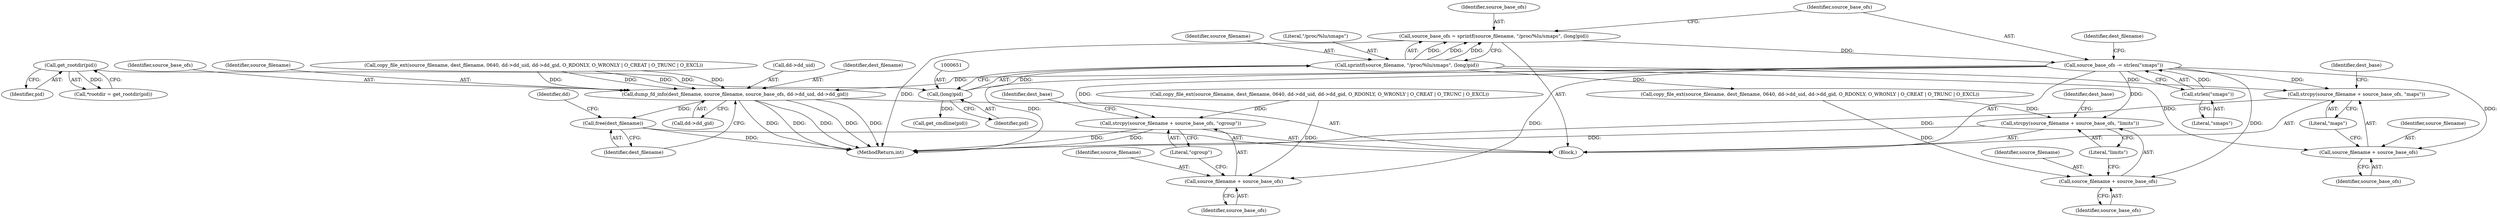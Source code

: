 digraph "0_abrt_17cb66b13997b0159b4253b3f5722db79f476d68@API" {
"1000653" [label="(Call,source_base_ofs -= strlen(\"smaps\"))"];
"1000655" [label="(Call,strlen(\"smaps\"))"];
"1000645" [label="(Call,source_base_ofs = sprintf(source_filename, \"/proc/%lu/smaps\", (long)pid))"];
"1000647" [label="(Call,sprintf(source_filename, \"/proc/%lu/smaps\", (long)pid))"];
"1000650" [label="(Call,(long)pid)"];
"1000628" [label="(Call,get_rootdir(pid))"];
"1000673" [label="(Call,strcpy(source_filename + source_base_ofs, \"maps\"))"];
"1000674" [label="(Call,source_filename + source_base_ofs)"];
"1000699" [label="(Call,strcpy(source_filename + source_base_ofs, \"limits\"))"];
"1000700" [label="(Call,source_filename + source_base_ofs)"];
"1000725" [label="(Call,strcpy(source_filename + source_base_ofs, \"cgroup\"))"];
"1000726" [label="(Call,source_filename + source_base_ofs)"];
"1000754" [label="(Call,dump_fd_info(dest_filename, source_filename, source_base_ofs, dd->dd_uid, dd->dd_gid))"];
"1000764" [label="(Call,free(dest_filename))"];
"1000761" [label="(Call,dd->dd_gid)"];
"1000726" [label="(Call,source_filename + source_base_ofs)"];
"1001180" [label="(MethodReturn,int)"];
"1000648" [label="(Identifier,source_filename)"];
"1000767" [label="(Identifier,dd)"];
"1000699" [label="(Call,strcpy(source_filename + source_base_ofs, \"limits\"))"];
"1000650" [label="(Call,(long)pid)"];
"1000681" [label="(Call,copy_file_ext(source_filename, dest_filename, 0640, dd->dd_uid, dd->dd_gid, O_RDONLY, O_WRONLY | O_CREAT | O_TRUNC | O_EXCL))"];
"1000705" [label="(Identifier,dest_base)"];
"1000645" [label="(Call,source_base_ofs = sprintf(source_filename, \"/proc/%lu/smaps\", (long)pid))"];
"1000727" [label="(Identifier,source_filename)"];
"1000652" [label="(Identifier,pid)"];
"1000655" [label="(Call,strlen(\"smaps\"))"];
"1000757" [label="(Identifier,source_base_ofs)"];
"1000654" [label="(Identifier,source_base_ofs)"];
"1000756" [label="(Identifier,source_filename)"];
"1000764" [label="(Call,free(dest_filename))"];
"1000649" [label="(Literal,\"/proc/%lu/smaps\")"];
"1000647" [label="(Call,sprintf(source_filename, \"/proc/%lu/smaps\", (long)pid))"];
"1000765" [label="(Identifier,dest_filename)"];
"1000628" [label="(Call,get_rootdir(pid))"];
"1000629" [label="(Identifier,pid)"];
"1000677" [label="(Literal,\"maps\")"];
"1000701" [label="(Identifier,source_filename)"];
"1000754" [label="(Call,dump_fd_info(dest_filename, source_filename, source_base_ofs, dd->dd_uid, dd->dd_gid))"];
"1000728" [label="(Identifier,source_base_ofs)"];
"1000707" [label="(Call,copy_file_ext(source_filename, dest_filename, 0640, dd->dd_uid, dd->dd_gid, O_RDONLY, O_WRONLY | O_CREAT | O_TRUNC | O_EXCL))"];
"1000679" [label="(Identifier,dest_base)"];
"1000675" [label="(Identifier,source_filename)"];
"1000824" [label="(Call,get_cmdline(pid))"];
"1000626" [label="(Call,*rootdir = get_rootdir(pid))"];
"1000656" [label="(Literal,\"smaps\")"];
"1000725" [label="(Call,strcpy(source_filename + source_base_ofs, \"cgroup\"))"];
"1000676" [label="(Identifier,source_base_ofs)"];
"1000673" [label="(Call,strcpy(source_filename + source_base_ofs, \"maps\"))"];
"1000674" [label="(Call,source_filename + source_base_ofs)"];
"1000646" [label="(Identifier,source_base_ofs)"];
"1000733" [label="(Call,copy_file_ext(source_filename, dest_filename, 0640, dd->dd_uid, dd->dd_gid, O_RDONLY, O_WRONLY | O_CREAT | O_TRUNC | O_EXCL))"];
"1000731" [label="(Identifier,dest_base)"];
"1000624" [label="(Block,)"];
"1000702" [label="(Identifier,source_base_ofs)"];
"1000653" [label="(Call,source_base_ofs -= strlen(\"smaps\"))"];
"1000758" [label="(Call,dd->dd_uid)"];
"1000700" [label="(Call,source_filename + source_base_ofs)"];
"1000755" [label="(Identifier,dest_filename)"];
"1000729" [label="(Literal,\"cgroup\")"];
"1000703" [label="(Literal,\"limits\")"];
"1000659" [label="(Identifier,dest_filename)"];
"1000653" -> "1000624"  [label="AST: "];
"1000653" -> "1000655"  [label="CFG: "];
"1000654" -> "1000653"  [label="AST: "];
"1000655" -> "1000653"  [label="AST: "];
"1000659" -> "1000653"  [label="CFG: "];
"1000653" -> "1001180"  [label="DDG: "];
"1000655" -> "1000653"  [label="DDG: "];
"1000645" -> "1000653"  [label="DDG: "];
"1000653" -> "1000673"  [label="DDG: "];
"1000653" -> "1000674"  [label="DDG: "];
"1000653" -> "1000699"  [label="DDG: "];
"1000653" -> "1000700"  [label="DDG: "];
"1000653" -> "1000725"  [label="DDG: "];
"1000653" -> "1000726"  [label="DDG: "];
"1000653" -> "1000754"  [label="DDG: "];
"1000655" -> "1000656"  [label="CFG: "];
"1000656" -> "1000655"  [label="AST: "];
"1000645" -> "1000624"  [label="AST: "];
"1000645" -> "1000647"  [label="CFG: "];
"1000646" -> "1000645"  [label="AST: "];
"1000647" -> "1000645"  [label="AST: "];
"1000654" -> "1000645"  [label="CFG: "];
"1000645" -> "1001180"  [label="DDG: "];
"1000647" -> "1000645"  [label="DDG: "];
"1000647" -> "1000645"  [label="DDG: "];
"1000647" -> "1000645"  [label="DDG: "];
"1000647" -> "1000650"  [label="CFG: "];
"1000648" -> "1000647"  [label="AST: "];
"1000649" -> "1000647"  [label="AST: "];
"1000650" -> "1000647"  [label="AST: "];
"1000650" -> "1000647"  [label="DDG: "];
"1000647" -> "1000673"  [label="DDG: "];
"1000647" -> "1000674"  [label="DDG: "];
"1000647" -> "1000681"  [label="DDG: "];
"1000650" -> "1000652"  [label="CFG: "];
"1000651" -> "1000650"  [label="AST: "];
"1000652" -> "1000650"  [label="AST: "];
"1000628" -> "1000650"  [label="DDG: "];
"1000650" -> "1000824"  [label="DDG: "];
"1000628" -> "1000626"  [label="AST: "];
"1000628" -> "1000629"  [label="CFG: "];
"1000629" -> "1000628"  [label="AST: "];
"1000626" -> "1000628"  [label="CFG: "];
"1000628" -> "1000626"  [label="DDG: "];
"1000673" -> "1000624"  [label="AST: "];
"1000673" -> "1000677"  [label="CFG: "];
"1000674" -> "1000673"  [label="AST: "];
"1000677" -> "1000673"  [label="AST: "];
"1000679" -> "1000673"  [label="CFG: "];
"1000673" -> "1001180"  [label="DDG: "];
"1000674" -> "1000676"  [label="CFG: "];
"1000675" -> "1000674"  [label="AST: "];
"1000676" -> "1000674"  [label="AST: "];
"1000677" -> "1000674"  [label="CFG: "];
"1000699" -> "1000624"  [label="AST: "];
"1000699" -> "1000703"  [label="CFG: "];
"1000700" -> "1000699"  [label="AST: "];
"1000703" -> "1000699"  [label="AST: "];
"1000705" -> "1000699"  [label="CFG: "];
"1000699" -> "1001180"  [label="DDG: "];
"1000681" -> "1000699"  [label="DDG: "];
"1000700" -> "1000702"  [label="CFG: "];
"1000701" -> "1000700"  [label="AST: "];
"1000702" -> "1000700"  [label="AST: "];
"1000703" -> "1000700"  [label="CFG: "];
"1000681" -> "1000700"  [label="DDG: "];
"1000725" -> "1000624"  [label="AST: "];
"1000725" -> "1000729"  [label="CFG: "];
"1000726" -> "1000725"  [label="AST: "];
"1000729" -> "1000725"  [label="AST: "];
"1000731" -> "1000725"  [label="CFG: "];
"1000725" -> "1001180"  [label="DDG: "];
"1000725" -> "1001180"  [label="DDG: "];
"1000707" -> "1000725"  [label="DDG: "];
"1000726" -> "1000728"  [label="CFG: "];
"1000727" -> "1000726"  [label="AST: "];
"1000728" -> "1000726"  [label="AST: "];
"1000729" -> "1000726"  [label="CFG: "];
"1000707" -> "1000726"  [label="DDG: "];
"1000754" -> "1000624"  [label="AST: "];
"1000754" -> "1000761"  [label="CFG: "];
"1000755" -> "1000754"  [label="AST: "];
"1000756" -> "1000754"  [label="AST: "];
"1000757" -> "1000754"  [label="AST: "];
"1000758" -> "1000754"  [label="AST: "];
"1000761" -> "1000754"  [label="AST: "];
"1000765" -> "1000754"  [label="CFG: "];
"1000754" -> "1001180"  [label="DDG: "];
"1000754" -> "1001180"  [label="DDG: "];
"1000754" -> "1001180"  [label="DDG: "];
"1000754" -> "1001180"  [label="DDG: "];
"1000754" -> "1001180"  [label="DDG: "];
"1000733" -> "1000754"  [label="DDG: "];
"1000733" -> "1000754"  [label="DDG: "];
"1000733" -> "1000754"  [label="DDG: "];
"1000733" -> "1000754"  [label="DDG: "];
"1000754" -> "1000764"  [label="DDG: "];
"1000764" -> "1000624"  [label="AST: "];
"1000764" -> "1000765"  [label="CFG: "];
"1000765" -> "1000764"  [label="AST: "];
"1000767" -> "1000764"  [label="CFG: "];
"1000764" -> "1001180"  [label="DDG: "];
}
